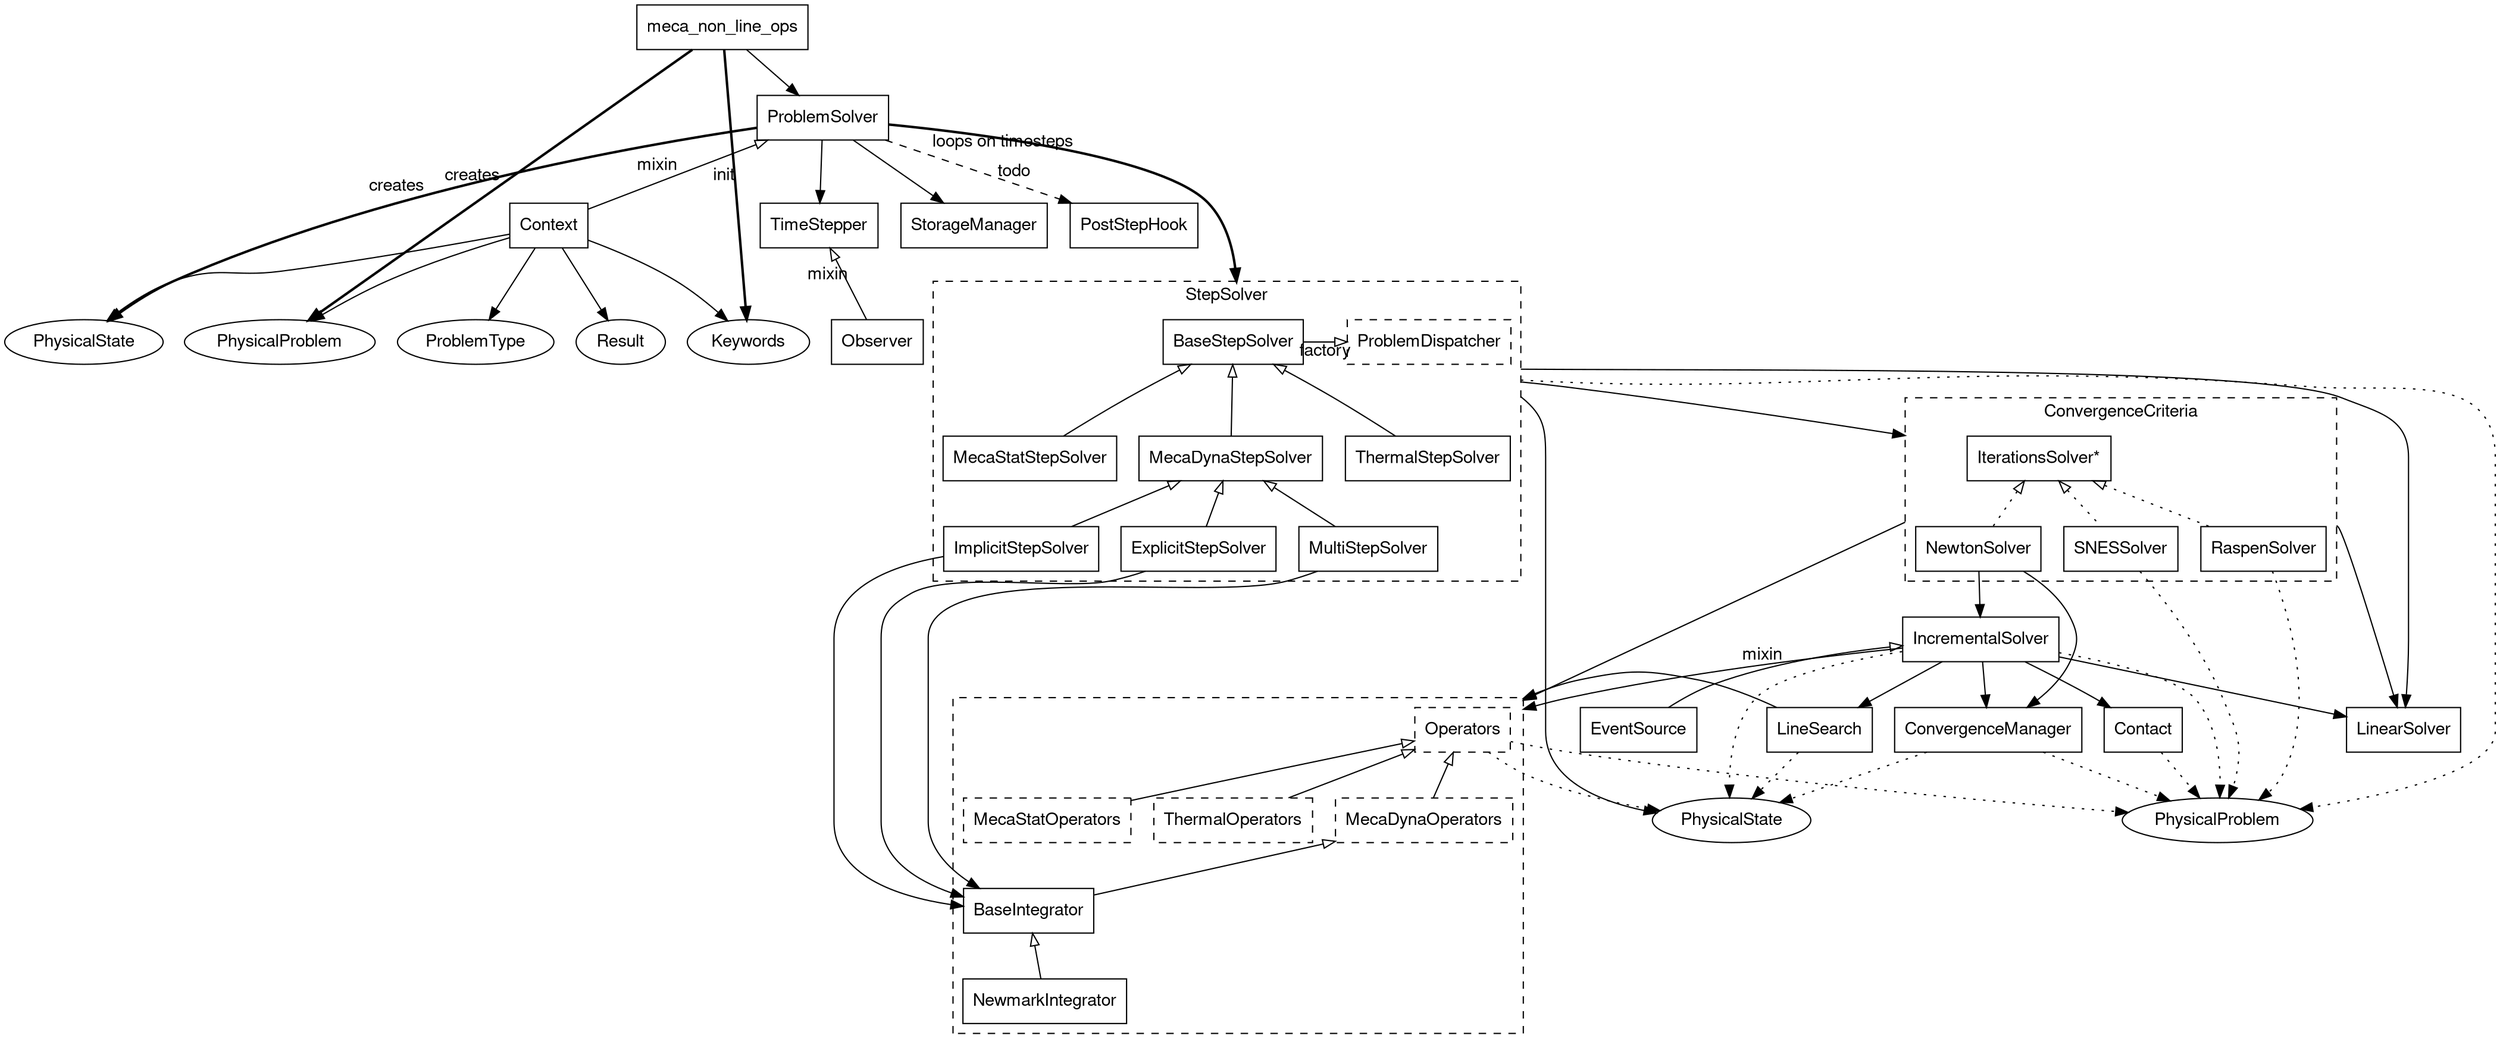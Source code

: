 digraph MNL {
    compound = "true";
    // rankdir = LR;
    labelloc = "t";
    fontname = "Helvetica,Arial,sans-serif";
    node [fontname = "Helvetica,Arial,sans-serif"; shape = "box";];
    edge [fontname = "Helvetica,Arial,sans-serif";];
    
    subgraph bases {
        keywords [label = "Keywords";shape = "ellipse";];
        problem [label = "PhysicalProblem";shape = "ellipse";];
        type [label = "ProblemType";shape = "ellipse";];
        state [label = "PhysicalState";shape = "ellipse";];
        result [label = "Result";shape = "ellipse";];
        context [label = "Context";];
        
        context -> problem;
        context -> type;
        context -> keywords;
        context -> state;
        context -> result;
    }
    
    problem_old [label = "PhysicalProblem";shape = "ellipse";];
    state_old [label = "PhysicalState";shape = "ellipse";];
    
    mnl [label = "meca_non_line_ops";];
    pbsolv [label = "ProblemSolver";];
    timestepper [label = "TimeStepper";];
    storage [label = "StorageManager";];
    linsolv [label = "LinearSolver";];
    linesearch [label = "LineSearch";];
    conv_manager [label = "ConvergenceManager";];
    contact [label = "Contact";];
    hook [label = "PostStepHook";];
    incr_solv [label = "IncrementalSolver";];
    
    observ [label = "Observer";];
    event [label = "EventSource";];
    
    subgraph cluster_operators {
        opers [label = "Operators";style = "dashed";];
        style = "dashed";
        subgraph {
            rank = "same";
            statopers [label = "MecaStatOperators";style = "dashed";];
            theropers [label = "ThermalOperators";style = "dashed";];
            dynopers [label = "MecaDynaOperators";style = "dashed";];
        }
        integr [label = BaseIntegrator;];
        newmark [label = NewmarkIntegrator;];
        
        // subclasses
        opers -> statopers [dir = "back"; arrowtail = "empty";];
        opers -> dynopers [dir = "back"; arrowtail = "empty";];
        opers -> theropers [dir = "back"; arrowtail = "empty";];
        
        dynopers -> integr [dir = "back"; arrowtail = "empty";];
        integr -> newmark [dir = "back"; arrowtail = "empty";];
    }
    
    subgraph cluster_stepsolv {
        label = "StepSolver";
        style = "dashed";
        subgraph {
            rank = "same";
            stepsolv [label = "BaseStepSolver";];
            dispatch [label = "ProblemDispatcher";style = "dashed";];
            stepsolv -> dispatch [xlabel = "factory"; arrowhead = "empty";];
        }
        subgraph {
            rank = "same";
            mecastat [label = "MecaStatStepSolver";];
            mecadyn [label = "MecaDynaStepSolver";];
            ther [label = "ThermalStepSolver";];
        }
        // subclasses
        stepsolv -> mecastat [dir = "back"; arrowtail = "empty";];
        stepsolv -> mecadyn [dir = "back"; arrowtail = "empty";];
        stepsolv -> ther [dir = "back"; arrowtail = "empty";];
        
        implicit [label = "ImplicitStepSolver";];
        explicit [label = "ExplicitStepSolver";];
        multi [label = "MultiStepSolver";];
        
        // subclasses
        mecadyn -> implicit [dir = "back"; arrowtail = "empty";];
        mecadyn -> explicit [dir = "back"; arrowtail = "empty";];
        mecadyn -> multi [dir = "back"; arrowtail = "empty";];
        
        implicit -> integr;
        explicit -> integr;
        multi -> integr;
    }
    
    subgraph cluster_iter_solv {
        label = ConvergenceCriteria;
        style = "dashed";
        
        conv_criteria [label = "IterationsSolver*";];
        // [style = invis]
        newton [label = "NewtonSolver";];
        snes [label = "SNESSolver";];
        raspen [label = "RaspenSolver";];
        
        conv_criteria -> newton [dir = "back"; arrowtail = "empty"; style = "dotted";];
        conv_criteria -> snes [dir = "back"; arrowtail = "empty"; style = "dotted";];
        conv_criteria -> raspen [dir = "back"; arrowtail = "empty"; style = "dotted";];
    }
    
    mnl -> pbsolv;
    mnl -> keywords [xlabel = "init"; style = "bold";];
    mnl -> problem [xlabel = "creates"; style = "bold";];
    
    pbsolv -> context [xlabel = "mixin"; dir = "back"; arrowtail = "empty";];
    pbsolv -> state [xlabel = "creates"; style = "bold";];
    pbsolv -> timestepper;
    pbsolv -> storage;
    pbsolv -> stepsolv [xlabel = "loops on timesteps"; lhead = cluster_stepsolv; style = "bold";];
    pbsolv -> hook [label = "todo"; style = "dashed";];
    
    stepsolv -> problem_old [style = "dotted"; ltail = cluster_stepsolv;];
    
    stepsolv -> state_old [ltail = cluster_stepsolv;];
    stepsolv -> linsolv [ltail = cluster_stepsolv;];
    stepsolv -> conv_criteria [ltail = cluster_stepsolv; lhead = cluster_iter_solv;];
    
    conv_criteria -> linsolv [ltail = cluster_iter_solv;];
    conv_criteria -> opers [ltail = cluster_iter_solv; lhead = cluster_operators;];
    snes -> incr_solv [style = "invis";];
    
    newton -> incr_solv;
    newton -> conv_manager;
    incr_solv -> linesearch;
    incr_solv -> contact;
    incr_solv -> opers [lhead = cluster_operators;];
    incr_solv -> linsolv;
    incr_solv -> conv_manager;
    incr_solv -> event [xlabel = "mixin"; dir = "back"; arrowtail = "empty";];
    incr_solv -> problem_old [style = "dotted";];
    incr_solv -> state_old [style = "dotted";];
    // integr -> state_old[style="dotted"];
    linesearch -> state_old [style = "dotted";];
    linesearch -> opers [lhead = cluster_operators;];
    
    // opers -> contact (to be passed by incr_solv)
    opers -> problem_old [style = "dotted";];
    opers -> state_old [style = "dotted";];
    
    contact -> problem_old [style = "dotted";];
    conv_manager -> problem_old [style = "dotted";];
    conv_manager -> state_old [style = "dotted";];
    snes -> problem_old [style = "dotted";];
    raspen -> problem_old [style = "dotted";];
    
    timestepper -> observ [xlabel = "mixin"; dir = "back"; arrowtail = "empty";];
    
    // placement
    timestepper -> stepsolv [style = "invis";];
}
